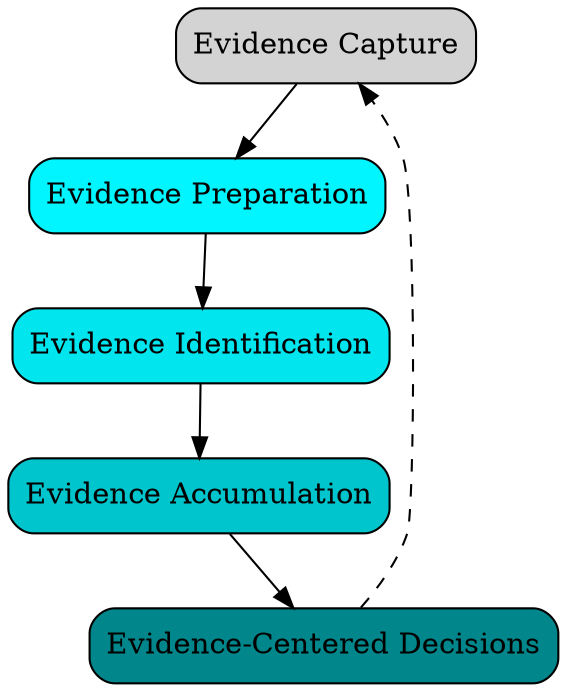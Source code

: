 digraph EvidenceStream {

  node [shape="box", style = "filled, rounded"]
  
  A [label = "Evidence Capture"];
  B [label = "Evidence Preparation", fillcolor = "Turquoise1"];
  C [label = "Evidence Identification", fillcolor = "Turquoise2"];
  D [label = "Evidence Accumulation", fillcolor = "Turquoise3"];
  E [label = "Evidence-Centered Decisions", fillcolor = "Turquoise4"];

  A->B; B->C; C->D; D->E;
  E->A [style=dashed]

}